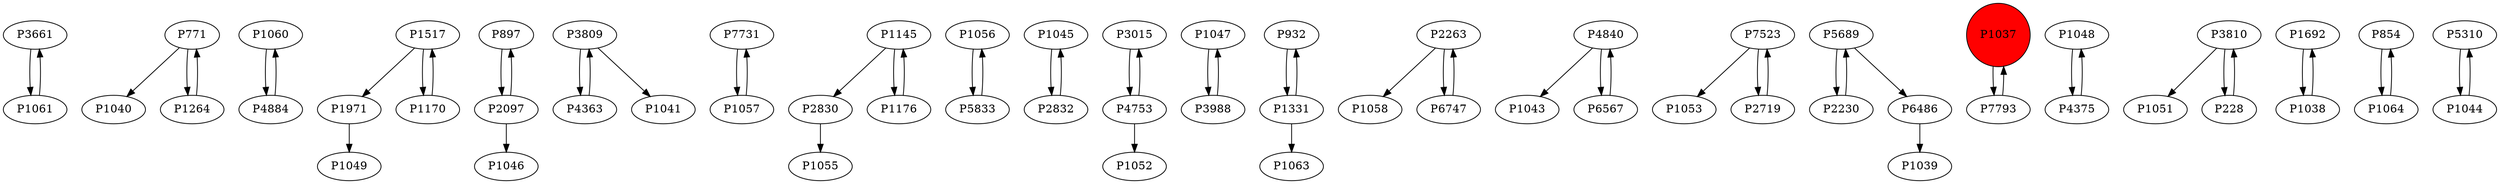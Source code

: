 digraph {
	P3661 -> P1061
	P771 -> P1040
	P1060 -> P4884
	P1517 -> P1971
	P897 -> P2097
	P3809 -> P4363
	P7731 -> P1057
	P1145 -> P2830
	P1056 -> P5833
	P1045 -> P2832
	P3015 -> P4753
	P1047 -> P3988
	P1170 -> P1517
	P932 -> P1331
	P3809 -> P1041
	P2263 -> P1058
	P5833 -> P1056
	P1517 -> P1170
	P4840 -> P1043
	P2097 -> P1046
	P7523 -> P1053
	P5689 -> P2230
	P1971 -> P1049
	P1145 -> P1176
	P4363 -> P3809
	P1037 -> P7793
	P1331 -> P932
	P1057 -> P7731
	P7793 -> P1037
	P2263 -> P6747
	P1048 -> P4375
	P3810 -> P1051
	P2719 -> P7523
	P228 -> P3810
	P2230 -> P5689
	P1692 -> P1038
	P1264 -> P771
	P4375 -> P1048
	P4884 -> P1060
	P2097 -> P897
	P2830 -> P1055
	P4840 -> P6567
	P4753 -> P3015
	P1038 -> P1692
	P6747 -> P2263
	P6486 -> P1039
	P7523 -> P2719
	P854 -> P1064
	P1064 -> P854
	P5310 -> P1044
	P5689 -> P6486
	P1044 -> P5310
	P6567 -> P4840
	P1176 -> P1145
	P3988 -> P1047
	P3810 -> P228
	P1061 -> P3661
	P2832 -> P1045
	P4753 -> P1052
	P771 -> P1264
	P1331 -> P1063
	P1037 [shape=circle]
	P1037 [style=filled]
	P1037 [fillcolor=red]
}
